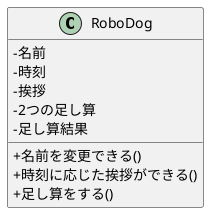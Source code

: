 @startuml
skinparam classAttributeIconSize 0
class RoboDog {
    '属性
    -名前
    -時刻
    -挨拶
    -2つの足し算
    -足し算結果
    '操作
    +名前を変更できる()
    +時刻に応じた挨拶ができる()
    +足し算をする()
}

@enduml
